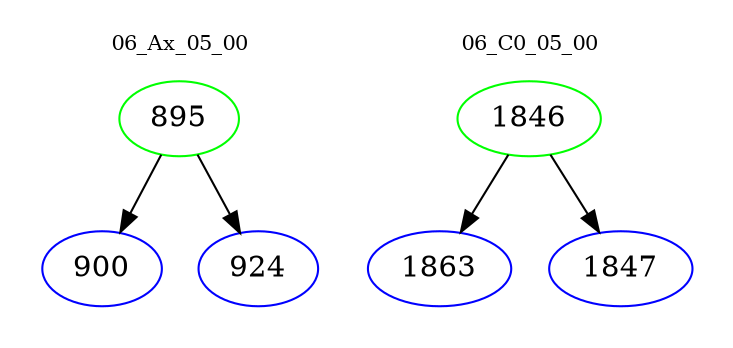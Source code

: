 digraph{
subgraph cluster_0 {
color = white
label = "06_Ax_05_00";
fontsize=10;
T0_895 [label="895", color="green"]
T0_895 -> T0_900 [color="black"]
T0_900 [label="900", color="blue"]
T0_895 -> T0_924 [color="black"]
T0_924 [label="924", color="blue"]
}
subgraph cluster_1 {
color = white
label = "06_C0_05_00";
fontsize=10;
T1_1846 [label="1846", color="green"]
T1_1846 -> T1_1863 [color="black"]
T1_1863 [label="1863", color="blue"]
T1_1846 -> T1_1847 [color="black"]
T1_1847 [label="1847", color="blue"]
}
}

